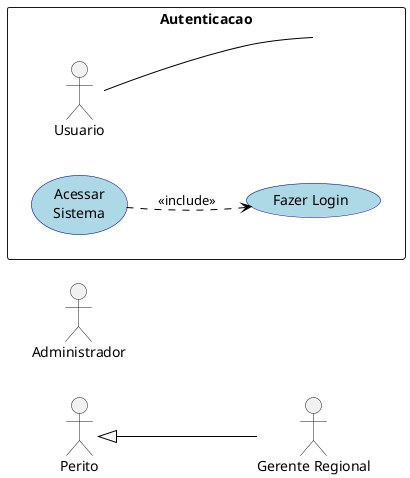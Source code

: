 @startuml UseCases_AutoLaudo2
left to right direction

skinparam usecase {
  BackgroundColor LightBlue
  BorderColor DarkBlue
  ArrowColor Black
}

skinparam packageStyle rectangle

actor "Perito" as Perito
actor "Gerente Regional" as Gerente
actor "Administrador" as Admin

Perito <|-- Gerente

rectangle Autenticacao{
  usecase "Fazer Login" as UC_Login

  Usuario -- (Autenticacao)
  usecase "Acessar\nSistema" as Acesso
  Acesso ..> UC_Login : <<include>>

}